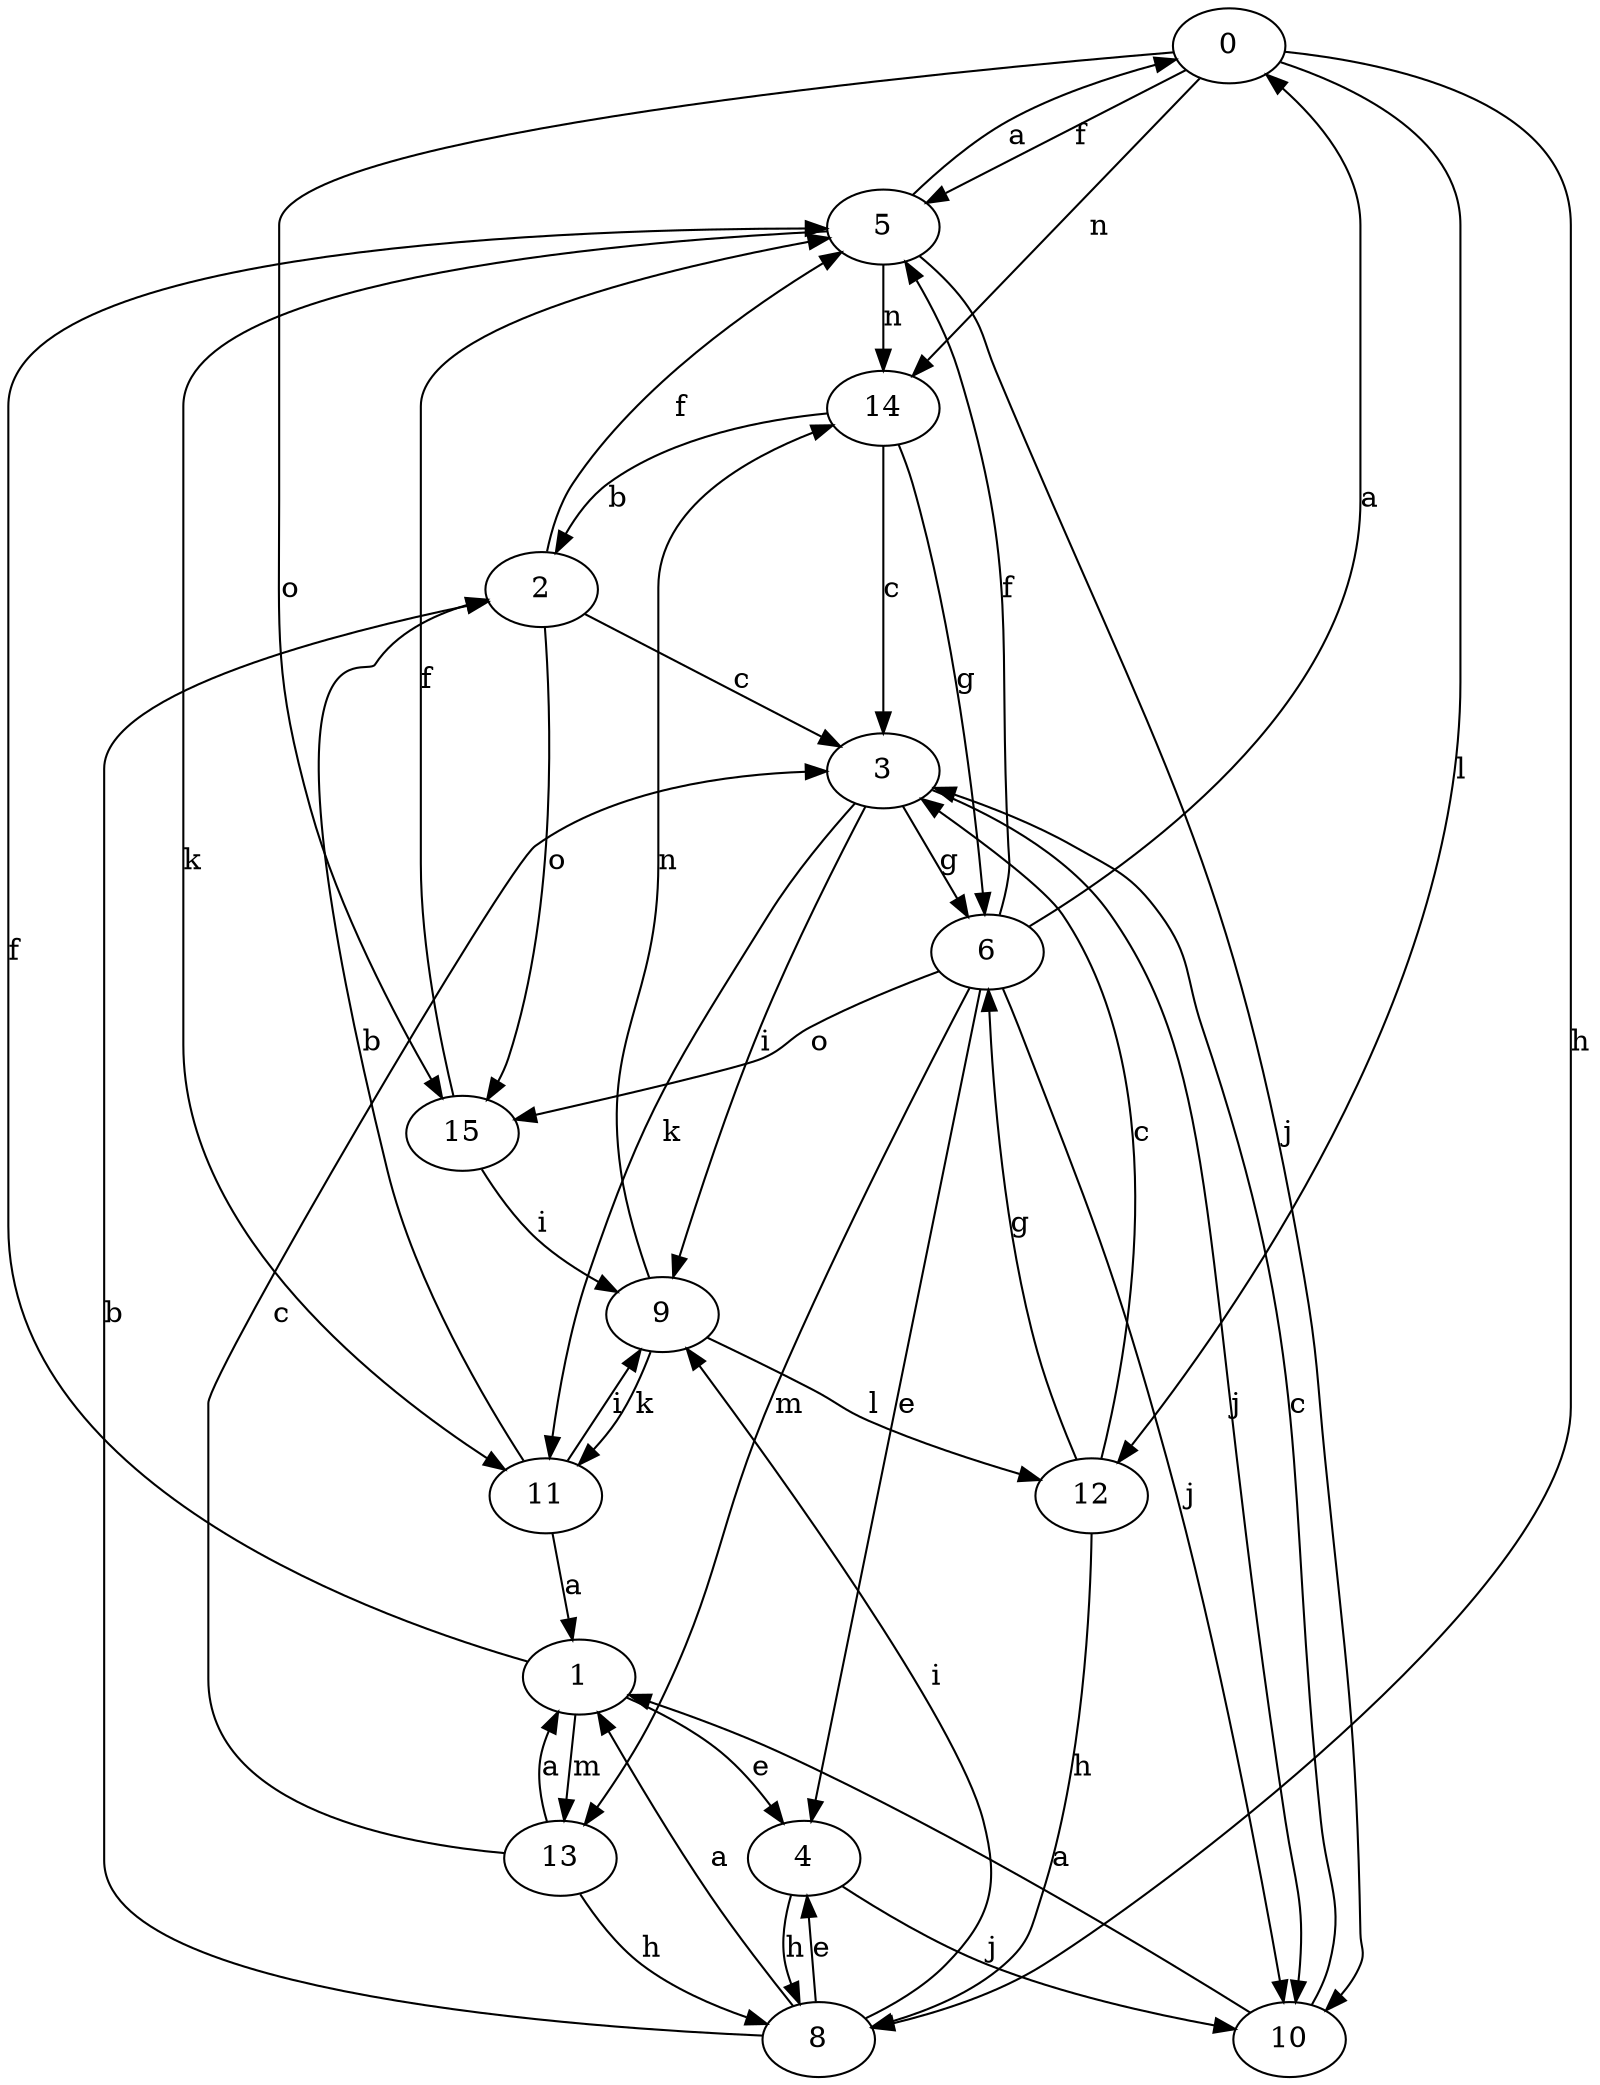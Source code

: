 strict digraph  {
0;
1;
2;
3;
4;
5;
6;
8;
9;
10;
11;
12;
13;
14;
15;
0 -> 5  [label=f];
0 -> 8  [label=h];
0 -> 12  [label=l];
0 -> 14  [label=n];
0 -> 15  [label=o];
1 -> 4  [label=e];
1 -> 5  [label=f];
1 -> 13  [label=m];
2 -> 3  [label=c];
2 -> 5  [label=f];
2 -> 15  [label=o];
3 -> 6  [label=g];
3 -> 9  [label=i];
3 -> 10  [label=j];
3 -> 11  [label=k];
4 -> 8  [label=h];
4 -> 10  [label=j];
5 -> 0  [label=a];
5 -> 10  [label=j];
5 -> 11  [label=k];
5 -> 14  [label=n];
6 -> 0  [label=a];
6 -> 4  [label=e];
6 -> 5  [label=f];
6 -> 10  [label=j];
6 -> 13  [label=m];
6 -> 15  [label=o];
8 -> 1  [label=a];
8 -> 2  [label=b];
8 -> 4  [label=e];
8 -> 9  [label=i];
9 -> 11  [label=k];
9 -> 12  [label=l];
9 -> 14  [label=n];
10 -> 1  [label=a];
10 -> 3  [label=c];
11 -> 1  [label=a];
11 -> 2  [label=b];
11 -> 9  [label=i];
12 -> 3  [label=c];
12 -> 6  [label=g];
12 -> 8  [label=h];
13 -> 1  [label=a];
13 -> 3  [label=c];
13 -> 8  [label=h];
14 -> 2  [label=b];
14 -> 3  [label=c];
14 -> 6  [label=g];
15 -> 5  [label=f];
15 -> 9  [label=i];
}
